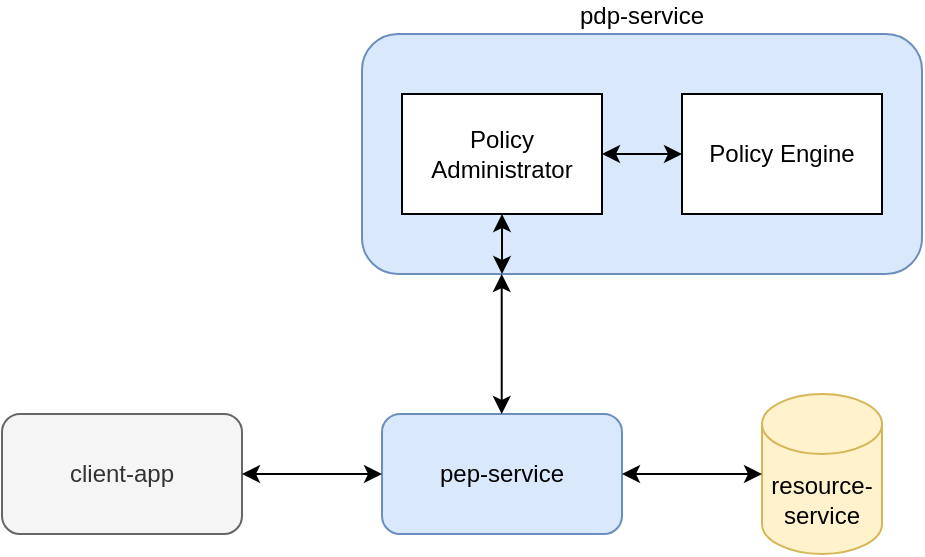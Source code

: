 <mxfile version="22.1.22" type="embed">
  <diagram name="Seite-1" id="Qe2AYXfi2jymGpZ_m4zV">
    <mxGraphModel dx="693" dy="313" grid="1" gridSize="10" guides="1" tooltips="1" connect="1" arrows="1" fold="1" page="1" pageScale="1" pageWidth="827" pageHeight="1169" background="#ffffff" math="0" shadow="0">
      <root>
        <mxCell id="0" />
        <mxCell id="1" parent="0" />
        <mxCell id="92FK62FfoEZyV4fNq1TA-42" value="client-app" style="rounded=1;whiteSpace=wrap;html=1;fillColor=#f5f5f5;fontColor=#333333;strokeColor=#666666;" parent="1" vertex="1">
          <mxGeometry x="110" y="300" width="120" height="60" as="geometry" />
        </mxCell>
        <mxCell id="92FK62FfoEZyV4fNq1TA-45" value="pep-service" style="rounded=1;whiteSpace=wrap;html=1;fillColor=#dae8fc;strokeColor=#6c8ebf;" parent="1" vertex="1">
          <mxGeometry x="300" y="300" width="120" height="60" as="geometry" />
        </mxCell>
        <mxCell id="92FK62FfoEZyV4fNq1TA-46" value="resource-service" style="shape=cylinder3;whiteSpace=wrap;html=1;boundedLbl=1;backgroundOutline=1;size=15;fillColor=#fff2cc;strokeColor=#d6b656;" parent="1" vertex="1">
          <mxGeometry x="490" y="290" width="60" height="80" as="geometry" />
        </mxCell>
        <mxCell id="92FK62FfoEZyV4fNq1TA-48" value="pdp-service" style="rounded=1;whiteSpace=wrap;html=1;fillColor=#dae8fc;strokeColor=#6c8ebf;labelPosition=center;verticalLabelPosition=top;align=center;verticalAlign=bottom;" parent="1" vertex="1">
          <mxGeometry x="290" y="110" width="280" height="120" as="geometry" />
        </mxCell>
        <mxCell id="92FK62FfoEZyV4fNq1TA-49" value="" style="endArrow=classic;startArrow=classic;html=1;rounded=0;entryX=0.25;entryY=1;entryDx=0;entryDy=0;exitX=0.5;exitY=0;exitDx=0;exitDy=0;" parent="1" edge="1">
          <mxGeometry width="50" height="50" relative="1" as="geometry">
            <mxPoint x="359.86" y="300" as="sourcePoint" />
            <mxPoint x="359.86" y="230" as="targetPoint" />
            <Array as="points" />
          </mxGeometry>
        </mxCell>
        <mxCell id="92FK62FfoEZyV4fNq1TA-52" value="" style="endArrow=classic;startArrow=classic;html=1;rounded=0;entryX=0;entryY=0.5;entryDx=0;entryDy=0;entryPerimeter=0;" parent="1" source="92FK62FfoEZyV4fNq1TA-45" target="92FK62FfoEZyV4fNq1TA-46" edge="1">
          <mxGeometry width="50" height="50" relative="1" as="geometry">
            <mxPoint x="534" y="329.71" as="sourcePoint" />
            <mxPoint x="588" y="329.71" as="targetPoint" />
            <Array as="points" />
          </mxGeometry>
        </mxCell>
        <mxCell id="pvT_mQAwqBfkJ_cd7bAB-7" value="Policy Administrator" style="rounded=0;whiteSpace=wrap;html=1;" parent="1" vertex="1">
          <mxGeometry x="310" y="140" width="100" height="60" as="geometry" />
        </mxCell>
        <mxCell id="pvT_mQAwqBfkJ_cd7bAB-8" value="Policy Engine" style="rounded=0;whiteSpace=wrap;html=1;" parent="1" vertex="1">
          <mxGeometry x="450" y="140" width="100" height="60" as="geometry" />
        </mxCell>
        <mxCell id="pvT_mQAwqBfkJ_cd7bAB-9" value="" style="endArrow=classic;startArrow=classic;html=1;rounded=0;entryX=1;entryY=0.5;entryDx=0;entryDy=0;exitX=0;exitY=0.5;exitDx=0;exitDy=0;" parent="1" source="pvT_mQAwqBfkJ_cd7bAB-8" target="pvT_mQAwqBfkJ_cd7bAB-7" edge="1">
          <mxGeometry width="50" height="50" relative="1" as="geometry">
            <mxPoint x="449" y="240" as="sourcePoint" />
            <mxPoint x="400" y="170" as="targetPoint" />
            <Array as="points" />
          </mxGeometry>
        </mxCell>
        <mxCell id="pvT_mQAwqBfkJ_cd7bAB-10" value="" style="endArrow=classic;startArrow=classic;html=1;rounded=0;entryX=0.5;entryY=1;entryDx=0;entryDy=0;exitX=0.25;exitY=1;exitDx=0;exitDy=0;labelPosition=left;verticalLabelPosition=middle;align=right;verticalAlign=middle;" parent="1" source="92FK62FfoEZyV4fNq1TA-48" target="pvT_mQAwqBfkJ_cd7bAB-7" edge="1">
          <mxGeometry width="50" height="50" relative="1" as="geometry">
            <mxPoint x="409" y="320" as="sourcePoint" />
            <mxPoint x="360" y="250" as="targetPoint" />
            <Array as="points" />
          </mxGeometry>
        </mxCell>
        <mxCell id="2" value="" style="endArrow=classic;startArrow=classic;html=1;rounded=0;exitX=0;exitY=0.5;exitDx=0;exitDy=0;entryX=1;entryY=0.5;entryDx=0;entryDy=0;" edge="1" parent="1" source="92FK62FfoEZyV4fNq1TA-45" target="92FK62FfoEZyV4fNq1TA-42">
          <mxGeometry width="50" height="50" relative="1" as="geometry">
            <mxPoint x="260" y="370" as="sourcePoint" />
            <mxPoint x="250" y="330" as="targetPoint" />
            <Array as="points" />
          </mxGeometry>
        </mxCell>
      </root>
    </mxGraphModel>
  </diagram>
</mxfile>
